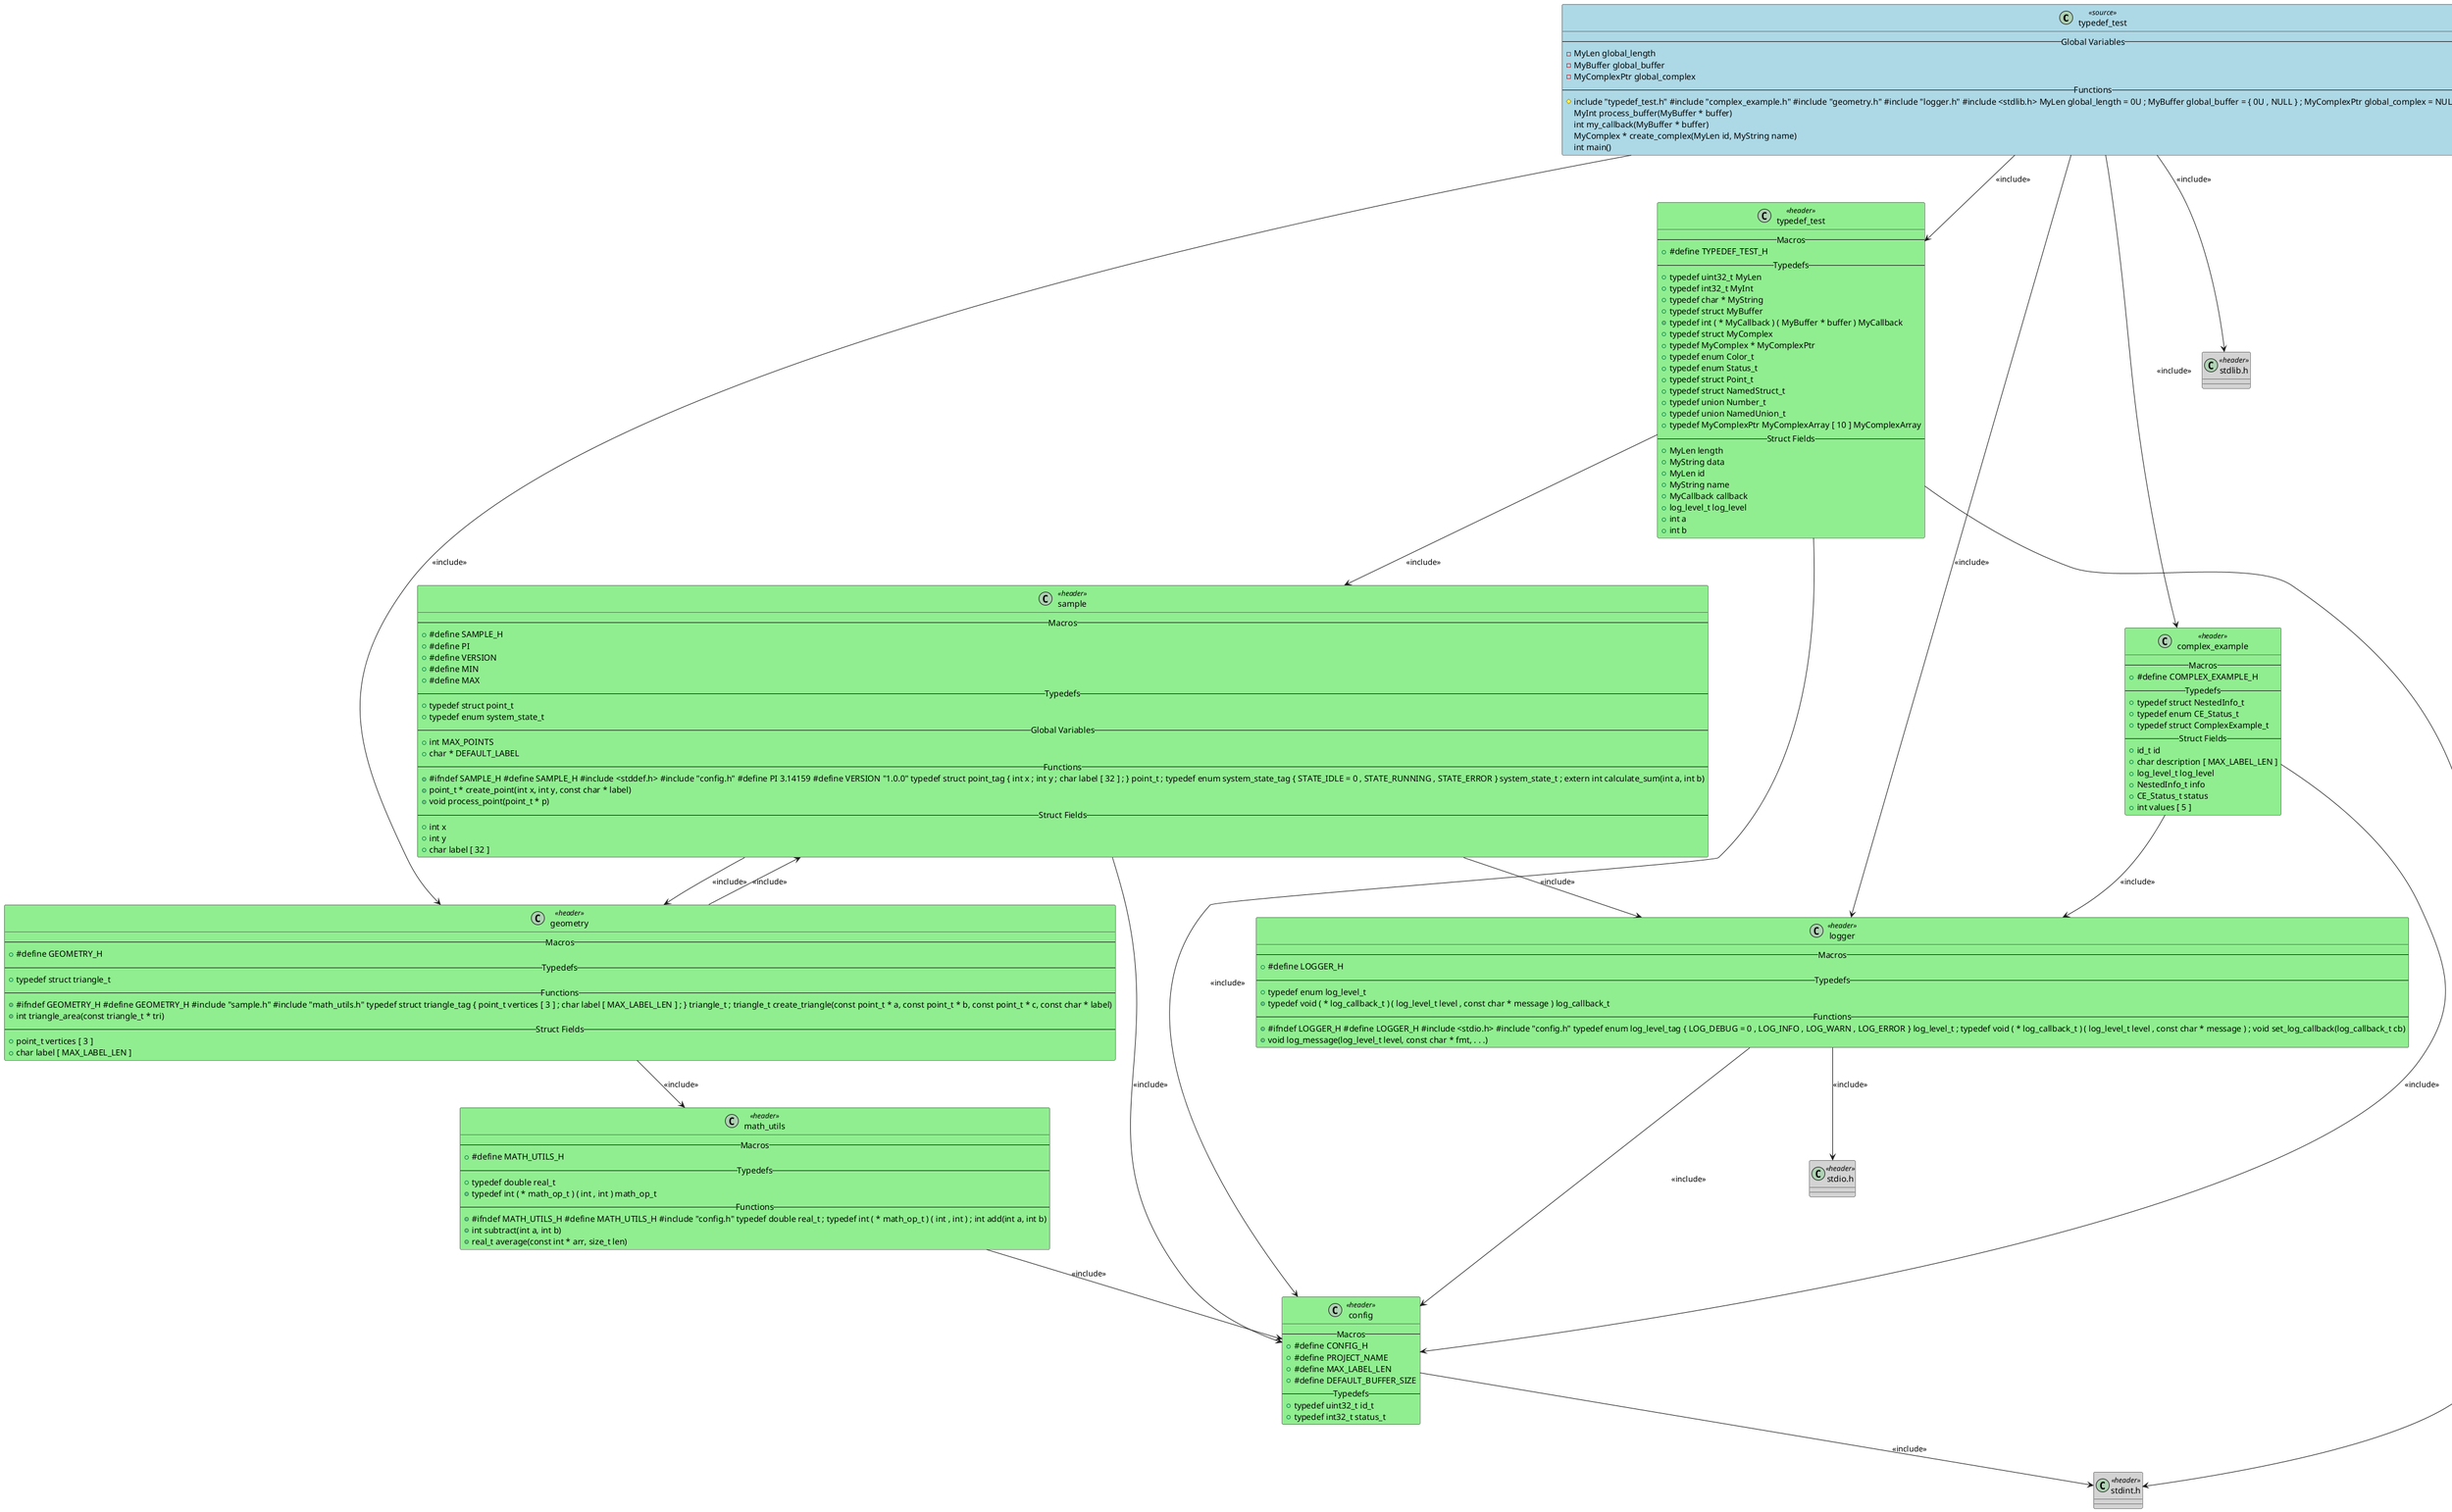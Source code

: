 @startuml typedef_test

class "typedef_test" as TYPEDEF_TEST <<source>> #LightBlue
{
    -- Global Variables --
    - MyLen global_length
    - MyBuffer global_buffer
    - MyComplexPtr global_complex
    -- Functions --
    #include "typedef_test.h" #include "complex_example.h" #include "geometry.h" #include "logger.h" #include <stdlib.h> MyLen global_length = 0U ; MyBuffer global_buffer = { 0U , NULL } ; MyComplexPtr global_complex = NULL ; void log_buffer(const MyBuffer * buffer)
    MyInt process_buffer(MyBuffer * buffer)
    int my_callback(MyBuffer * buffer)
    MyComplex * create_complex(MyLen id, MyString name)
    int main()
}

class "typedef_test" as HEADER_TYPEDEF_TEST <<header>> #LightGreen
{
    -- Macros --
    + #define TYPEDEF_TEST_H
    -- Typedefs --
    + typedef uint32_t MyLen
    + typedef int32_t MyInt
    + typedef char * MyString
    + typedef struct MyBuffer
    + typedef int ( * MyCallback ) ( MyBuffer * buffer ) MyCallback
    + typedef struct MyComplex
    + typedef MyComplex * MyComplexPtr
    + typedef enum Color_t
    + typedef enum Status_t
    + typedef struct Point_t
    + typedef struct NamedStruct_t
    + typedef union Number_t
    + typedef union NamedUnion_t
    + typedef MyComplexPtr MyComplexArray [ 10 ] MyComplexArray
    -- Struct Fields --
    + MyLen length
    + MyString data
    + MyLen id
    + MyString name
    + MyCallback callback
    + log_level_t log_level
    + int a
    + int b
}

class "complex_example" as HEADER_COMPLEX_EXAMPLE <<header>> #LightGreen
{
    -- Macros --
    + #define COMPLEX_EXAMPLE_H
    -- Typedefs --
    + typedef struct NestedInfo_t
    + typedef enum CE_Status_t
    + typedef struct ComplexExample_t
    -- Struct Fields --
    + id_t id
    + char description [ MAX_LABEL_LEN ]
    + log_level_t log_level
    + NestedInfo_t info
    + CE_Status_t status
    + int values [ 5 ]
}

class "geometry" as HEADER_GEOMETRY <<header>> #LightGreen
{
    -- Macros --
    + #define GEOMETRY_H
    -- Typedefs --
    + typedef struct triangle_t
    -- Functions --
    + #ifndef GEOMETRY_H #define GEOMETRY_H #include "sample.h" #include "math_utils.h" typedef struct triangle_tag { point_t vertices [ 3 ] ; char label [ MAX_LABEL_LEN ] ; } triangle_t ; triangle_t create_triangle(const point_t * a, const point_t * b, const point_t * c, const char * label)
    + int triangle_area(const triangle_t * tri)
    -- Struct Fields --
    + point_t vertices [ 3 ]
    + char label [ MAX_LABEL_LEN ]
}

class "logger" as HEADER_LOGGER <<header>> #LightGreen
{
    -- Macros --
    + #define LOGGER_H
    -- Typedefs --
    + typedef enum log_level_t
    + typedef void ( * log_callback_t ) ( log_level_t level , const char * message ) log_callback_t
    -- Functions --
    + #ifndef LOGGER_H #define LOGGER_H #include <stdio.h> #include "config.h" typedef enum log_level_tag { LOG_DEBUG = 0 , LOG_INFO , LOG_WARN , LOG_ERROR } log_level_t ; typedef void ( * log_callback_t ) ( log_level_t level , const char * message ) ; void set_log_callback(log_callback_t cb)
    + void log_message(log_level_t level, const char * fmt, . . .)
}

class "stdlib.h" as HEADER_STDLIB_H <<header>> #LightGray
{
}

class "sample" as HEADER_SAMPLE <<header>> #LightGreen
{
    -- Macros --
    + #define SAMPLE_H
    + #define PI
    + #define VERSION
    + #define MIN
    + #define MAX
    -- Typedefs --
    + typedef struct point_t
    + typedef enum system_state_t
    -- Global Variables --
    + int MAX_POINTS
    + char * DEFAULT_LABEL
    -- Functions --
    + #ifndef SAMPLE_H #define SAMPLE_H #include <stddef.h> #include "config.h" #define PI 3.14159 #define VERSION "1.0.0" typedef struct point_tag { int x ; int y ; char label [ 32 ] ; } point_t ; typedef enum system_state_tag { STATE_IDLE = 0 , STATE_RUNNING , STATE_ERROR } system_state_t ; extern int calculate_sum(int a, int b)
    + point_t * create_point(int x, int y, const char * label)
    + void process_point(point_t * p)
    -- Struct Fields --
    + int x
    + int y
    + char label [ 32 ]
}

class "config" as HEADER_CONFIG <<header>> #LightGreen
{
    -- Macros --
    + #define CONFIG_H
    + #define PROJECT_NAME
    + #define MAX_LABEL_LEN
    + #define DEFAULT_BUFFER_SIZE
    -- Typedefs --
    + typedef uint32_t id_t
    + typedef int32_t status_t
}

class "stdint.h" as HEADER_STDINT_H <<header>> #LightGray
{
}

class "math_utils" as HEADER_MATH_UTILS <<header>> #LightGreen
{
    -- Macros --
    + #define MATH_UTILS_H
    -- Typedefs --
    + typedef double real_t
    + typedef int ( * math_op_t ) ( int , int ) math_op_t
    -- Functions --
    + #ifndef MATH_UTILS_H #define MATH_UTILS_H #include "config.h" typedef double real_t ; typedef int ( * math_op_t ) ( int , int ) ; int add(int a, int b)
    + int subtract(int a, int b)
    + real_t average(const int * arr, size_t len)
}

class "stdio.h" as HEADER_STDIO_H <<header>> #LightGray
{
}

TYPEDEF_TEST --> HEADER_TYPEDEF_TEST : <<include>>
TYPEDEF_TEST --> HEADER_COMPLEX_EXAMPLE : <<include>>
TYPEDEF_TEST --> HEADER_GEOMETRY : <<include>>
TYPEDEF_TEST --> HEADER_LOGGER : <<include>>
TYPEDEF_TEST --> HEADER_STDLIB_H : <<include>>
HEADER_TYPEDEF_TEST --> HEADER_STDINT_H : <<include>>
HEADER_TYPEDEF_TEST --> HEADER_SAMPLE : <<include>>
HEADER_TYPEDEF_TEST --> HEADER_CONFIG : <<include>>
HEADER_COMPLEX_EXAMPLE --> HEADER_CONFIG : <<include>>
HEADER_COMPLEX_EXAMPLE --> HEADER_LOGGER : <<include>>
HEADER_GEOMETRY --> HEADER_SAMPLE : <<include>>
HEADER_GEOMETRY --> HEADER_MATH_UTILS : <<include>>
HEADER_LOGGER --> HEADER_STDIO_H : <<include>>
HEADER_LOGGER --> HEADER_CONFIG : <<include>>
HEADER_CONFIG --> HEADER_STDINT_H : <<include>>
HEADER_MATH_UTILS --> HEADER_CONFIG : <<include>>
HEADER_SAMPLE --> HEADER_CONFIG : <<include>>
HEADER_SAMPLE --> HEADER_GEOMETRY : <<include>>
HEADER_SAMPLE --> HEADER_LOGGER : <<include>>
TYPEDEF_MYBUFFER_MyBuffer ..> TYPEDEF_MYLEN_MyLen : <<uses>>
TYPEDEF_MYBUFFER_MyBuffer ..> TYPEDEF_MYSTRING_MyString : <<uses>>
TYPEDEF_MYCALLBACK_MyCallback ..> TYPEDEF_MYBUFFER_MyBuffer : <<uses>>
TYPEDEF_MYCOMPLEX_MyComplex ..> TYPEDEF_MYLEN_MyLen : <<uses>>
TYPEDEF_MYCOMPLEX_MyComplex ..> TYPEDEF_MYSTRING_MyString : <<uses>>
TYPEDEF_MYCOMPLEX_MyComplex ..> TYPEDEF_MYCALLBACK_MyCallback : <<uses>>
TYPEDEF_MYCOMPLEX_MyComplex ..> TYPEDEF_LOG_LEVEL_T_log_level_t : <<uses>>
TYPEDEF_MYCOMPLEXPTR_MyComplexPtr ..> TYPEDEF_MYCOMPLEX_MyComplex : <<uses>>
TYPEDEF_MYCOMPLEXARRAY_MyComplexArray ..> TYPEDEF_MYCOMPLEXPTR_MyComplexPtr : <<uses>>
TYPEDEF_TRIANGLE_T_triangle_t ..> TYPEDEF_POINT_T_point_t : <<uses>>
TYPEDEF_LOG_CALLBACK_T_log_callback_t ..> TYPEDEF_LOG_LEVEL_T_log_level_t : <<uses>>
TYPEDEF_NESTEDINFO_T_NestedInfo_t ..> TYPEDEF_ID_T_id_t : <<uses>>
TYPEDEF_NESTEDINFO_T_NestedInfo_t ..> TYPEDEF_LOG_LEVEL_T_log_level_t : <<uses>>
TYPEDEF_COMPLEXEXAMPLE_T_ComplexExample_t ..> TYPEDEF_NESTEDINFO_T_NestedInfo_t : <<uses>>
TYPEDEF_COMPLEXEXAMPLE_T_ComplexExample_t ..> TYPEDEF_CE_STATUS_T_CE_Status_t : <<uses>>

@enduml